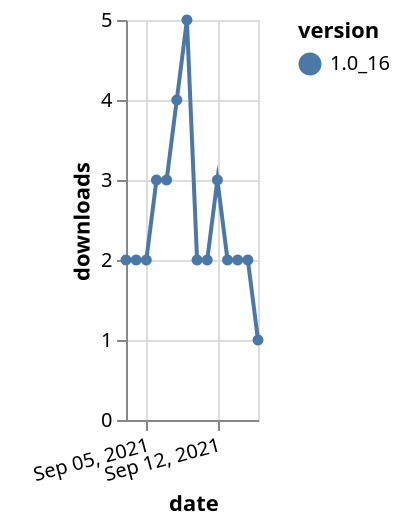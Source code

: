 {"$schema": "https://vega.github.io/schema/vega-lite/v5.json", "description": "A simple bar chart with embedded data.", "data": {"values": [{"date": "2021-09-03", "total": 3052, "delta": 2, "version": "1.0_16"}, {"date": "2021-09-04", "total": 3054, "delta": 2, "version": "1.0_16"}, {"date": "2021-09-05", "total": 3056, "delta": 2, "version": "1.0_16"}, {"date": "2021-09-06", "total": 3059, "delta": 3, "version": "1.0_16"}, {"date": "2021-09-07", "total": 3062, "delta": 3, "version": "1.0_16"}, {"date": "2021-09-08", "total": 3066, "delta": 4, "version": "1.0_16"}, {"date": "2021-09-09", "total": 3071, "delta": 5, "version": "1.0_16"}, {"date": "2021-09-10", "total": 3073, "delta": 2, "version": "1.0_16"}, {"date": "2021-09-11", "total": 3075, "delta": 2, "version": "1.0_16"}, {"date": "2021-09-12", "total": 3078, "delta": 3, "version": "1.0_16"}, {"date": "2021-09-13", "total": 3080, "delta": 2, "version": "1.0_16"}, {"date": "2021-09-14", "total": 3082, "delta": 2, "version": "1.0_16"}, {"date": "2021-09-15", "total": 3084, "delta": 2, "version": "1.0_16"}, {"date": "2021-09-16", "total": 3085, "delta": 1, "version": "1.0_16"}]}, "width": "container", "mark": {"type": "line", "point": {"filled": true}}, "encoding": {"x": {"field": "date", "type": "temporal", "timeUnit": "yearmonthdate", "title": "date", "axis": {"labelAngle": -15}}, "y": {"field": "delta", "type": "quantitative", "title": "downloads"}, "color": {"field": "version", "type": "nominal"}, "tooltip": {"field": "delta"}}}